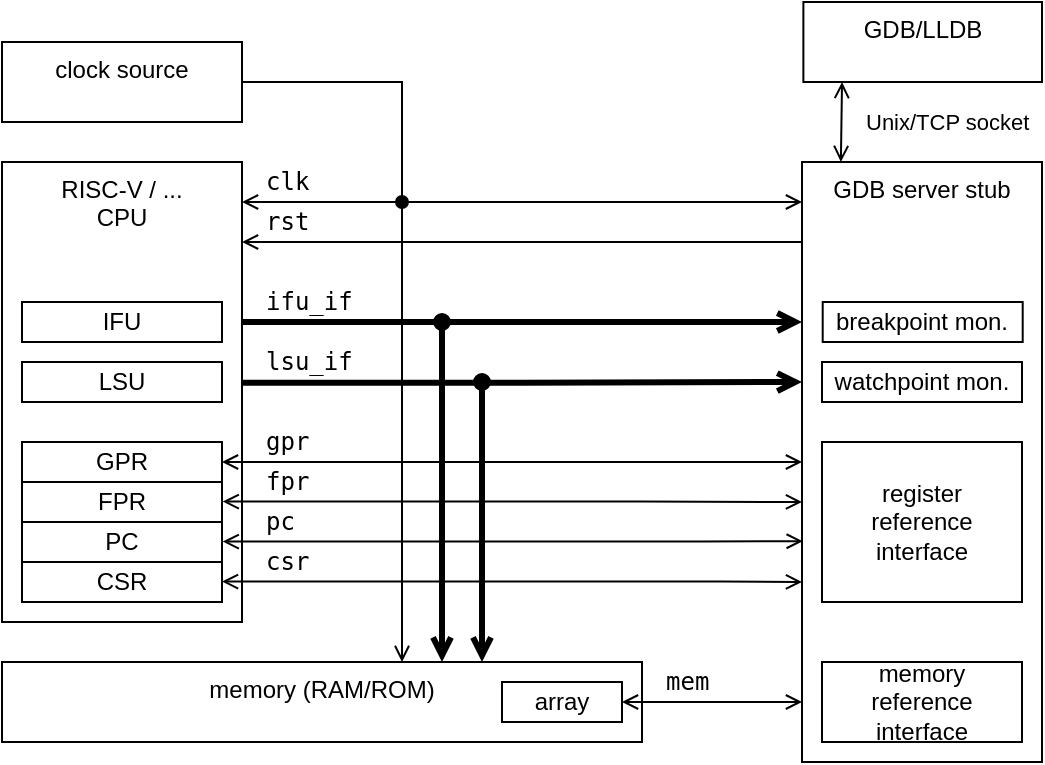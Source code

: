 <mxfile version="27.0.9" pages="2">
  <diagram name="block diagram" id="7XRxN9fcsI279J7zXUyY">
    <mxGraphModel dx="777" dy="482" grid="1" gridSize="10" guides="1" tooltips="1" connect="1" arrows="1" fold="1" page="1" pageScale="1" pageWidth="827" pageHeight="1169" math="0" shadow="0">
      <root>
        <mxCell id="0" />
        <mxCell id="1" parent="0" />
        <mxCell id="jEo-Pihkz2to_GVsBBrH-1" value="GDB server stub" style="rounded=0;whiteSpace=wrap;html=1;align=center;verticalAlign=top;" parent="1" vertex="1">
          <mxGeometry x="560" y="160" width="120" height="300" as="geometry" />
        </mxCell>
        <mxCell id="jEo-Pihkz2to_GVsBBrH-3" value="RISC-V / ...&lt;div&gt;CPU&lt;/div&gt;" style="rounded=0;whiteSpace=wrap;html=1;align=center;verticalAlign=top;" parent="1" vertex="1">
          <mxGeometry x="160" y="160" width="120" height="230" as="geometry" />
        </mxCell>
        <mxCell id="jEo-Pihkz2to_GVsBBrH-14" style="edgeStyle=orthogonalEdgeStyle;rounded=0;orthogonalLoop=1;jettySize=auto;html=1;endArrow=open;endFill=0;snapToPoint=1;startArrow=open;startFill=0;" parent="1" edge="1">
          <mxGeometry relative="1" as="geometry">
            <mxPoint x="280" y="180" as="sourcePoint" />
            <mxPoint x="560" y="180" as="targetPoint" />
          </mxGeometry>
        </mxCell>
        <mxCell id="_0EkkDKkcunaPASPQv3O-3" value="clk" style="edgeLabel;html=1;align=left;verticalAlign=middle;resizable=0;points=[];fontSize=12;fontFamily=monospace;rounded=0;" parent="jEo-Pihkz2to_GVsBBrH-14" vertex="1" connectable="0">
          <mxGeometry x="0.665" relative="1" as="geometry">
            <mxPoint x="-223" y="-10" as="offset" />
          </mxGeometry>
        </mxCell>
        <mxCell id="jEo-Pihkz2to_GVsBBrH-18" style="edgeStyle=orthogonalEdgeStyle;rounded=0;orthogonalLoop=1;jettySize=auto;html=1;strokeWidth=3;fontSize=12;endArrow=open;endFill=0;snapToPoint=1;" parent="1" edge="1">
          <mxGeometry relative="1" as="geometry">
            <mxPoint x="280" y="240" as="sourcePoint" />
            <mxPoint x="560" y="240" as="targetPoint" />
          </mxGeometry>
        </mxCell>
        <mxCell id="jEo-Pihkz2to_GVsBBrH-20" style="edgeStyle=orthogonalEdgeStyle;rounded=0;orthogonalLoop=1;jettySize=auto;html=1;exitX=1;exitY=0.5;exitDx=0;exitDy=0;fontSize=12;endArrow=open;endFill=0;snapToPoint=1;startArrow=open;startFill=0;" parent="1" source="VufRxEQq9HYuQCzg66nn-13" edge="1">
          <mxGeometry relative="1" as="geometry">
            <mxPoint x="500.0" y="480" as="sourcePoint" />
            <mxPoint x="560" y="310" as="targetPoint" />
            <Array as="points">
              <mxPoint x="490" y="310" />
              <mxPoint x="490" y="310" />
            </Array>
          </mxGeometry>
        </mxCell>
        <mxCell id="kt8XWTcMbV0CpP425pMj-11" value="" style="endArrow=none;startArrow=oval;html=1;rounded=0;entryX=1;entryY=0.5;entryDx=0;entryDy=0;startFill=1;endFill=0;" parent="1" target="VufRxEQq9HYuQCzg66nn-4" edge="1">
          <mxGeometry width="50" height="50" relative="1" as="geometry">
            <mxPoint x="360" y="180" as="sourcePoint" />
            <mxPoint x="389.827" y="140" as="targetPoint" />
            <Array as="points">
              <mxPoint x="360" y="120" />
            </Array>
          </mxGeometry>
        </mxCell>
        <mxCell id="kt8XWTcMbV0CpP425pMj-12" value="" style="endArrow=open;startArrow=none;html=1;rounded=0;startFill=0;endFill=0;" parent="1" edge="1">
          <mxGeometry width="50" height="50" relative="1" as="geometry">
            <mxPoint x="560" y="200" as="sourcePoint" />
            <mxPoint x="280" y="200" as="targetPoint" />
          </mxGeometry>
        </mxCell>
        <mxCell id="kt8XWTcMbV0CpP425pMj-13" value="" style="endArrow=open;startArrow=oval;html=1;rounded=0;startFill=1;strokeWidth=3;endFill=0;snapToPoint=1;" parent="1" edge="1">
          <mxGeometry width="50" height="50" relative="1" as="geometry">
            <mxPoint x="380" y="240" as="sourcePoint" />
            <mxPoint x="380" y="410" as="targetPoint" />
          </mxGeometry>
        </mxCell>
        <mxCell id="VufRxEQq9HYuQCzg66nn-1" value="GDB/LLDB" style="rounded=0;whiteSpace=wrap;html=1;align=center;verticalAlign=top;" vertex="1" parent="1">
          <mxGeometry x="560.69" y="80" width="119.31" height="40" as="geometry" />
        </mxCell>
        <mxCell id="VufRxEQq9HYuQCzg66nn-2" value="" style="endArrow=open;startArrow=open;html=1;rounded=0;startFill=0;endFill=0;exitX=0.162;exitY=0;exitDx=0;exitDy=0;snapToPoint=1;exitPerimeter=0;entryX=0.162;entryY=1;entryDx=0;entryDy=0;entryPerimeter=0;" edge="1" parent="1" source="jEo-Pihkz2to_GVsBBrH-1" target="VufRxEQq9HYuQCzg66nn-1">
          <mxGeometry width="50" height="50" relative="1" as="geometry">
            <mxPoint x="620.233" y="155" as="sourcePoint" />
            <mxPoint x="570" y="130" as="targetPoint" />
          </mxGeometry>
        </mxCell>
        <mxCell id="VufRxEQq9HYuQCzg66nn-3" value="Unix/TCP socket" style="edgeLabel;html=1;align=left;verticalAlign=middle;resizable=0;points=[];rotation=0;rounded=0;" vertex="1" connectable="0" parent="1">
          <mxGeometry x="590" y="140" as="geometry" />
        </mxCell>
        <mxCell id="VufRxEQq9HYuQCzg66nn-4" value="clock source" style="rounded=0;whiteSpace=wrap;html=1;align=center;verticalAlign=top;" vertex="1" parent="1">
          <mxGeometry x="160" y="100" width="120" height="40" as="geometry" />
        </mxCell>
        <mxCell id="VufRxEQq9HYuQCzg66nn-5" value="rst" style="edgeLabel;html=1;align=left;verticalAlign=middle;resizable=0;points=[];fontSize=12;fontFamily=monospace;rounded=0;" vertex="1" connectable="0" parent="1">
          <mxGeometry x="290" y="190" as="geometry" />
        </mxCell>
        <mxCell id="VufRxEQq9HYuQCzg66nn-6" value="ifu_if" style="edgeLabel;html=1;align=left;verticalAlign=middle;resizable=0;points=[];fontSize=12;fontFamily=monospace;rounded=0;" vertex="1" connectable="0" parent="1">
          <mxGeometry x="290" y="230" as="geometry" />
        </mxCell>
        <mxCell id="VufRxEQq9HYuQCzg66nn-7" style="edgeStyle=orthogonalEdgeStyle;rounded=0;orthogonalLoop=1;jettySize=auto;html=1;strokeWidth=3;fontSize=12;endArrow=open;endFill=0;snapToPoint=1;exitX=1;exitY=0.48;exitDx=0;exitDy=0;exitPerimeter=0;" edge="1" parent="1" source="jEo-Pihkz2to_GVsBBrH-3">
          <mxGeometry relative="1" as="geometry">
            <mxPoint x="280" y="269.83" as="sourcePoint" />
            <mxPoint x="560" y="270" as="targetPoint" />
          </mxGeometry>
        </mxCell>
        <mxCell id="VufRxEQq9HYuQCzg66nn-8" value="lsu_if" style="edgeLabel;html=1;align=left;verticalAlign=middle;resizable=0;points=[];fontSize=12;fontFamily=monospace;rounded=0;" vertex="1" connectable="0" parent="1">
          <mxGeometry x="290" y="260" as="geometry" />
        </mxCell>
        <mxCell id="VufRxEQq9HYuQCzg66nn-11" value="IFU" style="rounded=0;whiteSpace=wrap;html=1;align=center;verticalAlign=middle;" vertex="1" parent="1">
          <mxGeometry x="170" y="230" width="100" height="20" as="geometry" />
        </mxCell>
        <mxCell id="VufRxEQq9HYuQCzg66nn-12" value="LSU" style="rounded=0;whiteSpace=wrap;html=1;align=center;verticalAlign=middle;" vertex="1" parent="1">
          <mxGeometry x="170" y="260" width="100" height="20" as="geometry" />
        </mxCell>
        <mxCell id="VufRxEQq9HYuQCzg66nn-13" value="GPR" style="rounded=0;whiteSpace=wrap;html=1;align=center;verticalAlign=middle;" vertex="1" parent="1">
          <mxGeometry x="170" y="300" width="100" height="20" as="geometry" />
        </mxCell>
        <mxCell id="VufRxEQq9HYuQCzg66nn-14" value="PC" style="rounded=0;whiteSpace=wrap;html=1;align=center;verticalAlign=middle;" vertex="1" parent="1">
          <mxGeometry x="170" y="340" width="100" height="20" as="geometry" />
        </mxCell>
        <mxCell id="VufRxEQq9HYuQCzg66nn-15" value="CSR" style="rounded=0;whiteSpace=wrap;html=1;align=center;verticalAlign=middle;" vertex="1" parent="1">
          <mxGeometry x="170" y="360" width="100" height="20" as="geometry" />
        </mxCell>
        <mxCell id="VufRxEQq9HYuQCzg66nn-16" value="FPR" style="rounded=0;whiteSpace=wrap;html=1;align=center;verticalAlign=middle;" vertex="1" parent="1">
          <mxGeometry x="170" y="320" width="100" height="20" as="geometry" />
        </mxCell>
        <mxCell id="VufRxEQq9HYuQCzg66nn-17" value="breakpoint mon." style="rounded=0;whiteSpace=wrap;html=1;align=center;verticalAlign=middle;" vertex="1" parent="1">
          <mxGeometry x="570.35" y="230" width="100" height="20" as="geometry" />
        </mxCell>
        <mxCell id="VufRxEQq9HYuQCzg66nn-18" value="watchpoint mon." style="rounded=0;whiteSpace=wrap;html=1;align=center;verticalAlign=middle;" vertex="1" parent="1">
          <mxGeometry x="570" y="260" width="100" height="20" as="geometry" />
        </mxCell>
        <mxCell id="VufRxEQq9HYuQCzg66nn-19" value="register&lt;div&gt;reference&lt;/div&gt;&lt;div&gt;interface&lt;/div&gt;" style="rounded=0;whiteSpace=wrap;html=1;align=center;verticalAlign=middle;" vertex="1" parent="1">
          <mxGeometry x="570" y="300" width="100" height="80" as="geometry" />
        </mxCell>
        <mxCell id="VufRxEQq9HYuQCzg66nn-20" style="edgeStyle=orthogonalEdgeStyle;rounded=0;orthogonalLoop=1;jettySize=auto;html=1;exitX=1;exitY=0.5;exitDx=0;exitDy=0;fontSize=12;endArrow=open;endFill=0;snapToPoint=1;startArrow=open;startFill=0;" edge="1" parent="1">
          <mxGeometry relative="1" as="geometry">
            <mxPoint x="270.35" y="329.8" as="sourcePoint" />
            <mxPoint x="560" y="330" as="targetPoint" />
            <Array as="points">
              <mxPoint x="480" y="330" />
            </Array>
          </mxGeometry>
        </mxCell>
        <mxCell id="VufRxEQq9HYuQCzg66nn-21" style="edgeStyle=orthogonalEdgeStyle;rounded=0;orthogonalLoop=1;jettySize=auto;html=1;exitX=1;exitY=0.5;exitDx=0;exitDy=0;fontSize=12;endArrow=open;endFill=0;snapToPoint=1;startArrow=open;startFill=0;entryX=0.003;entryY=0.632;entryDx=0;entryDy=0;entryPerimeter=0;" edge="1" parent="1" target="jEo-Pihkz2to_GVsBBrH-1">
          <mxGeometry relative="1" as="geometry">
            <mxPoint x="270.35" y="349.8" as="sourcePoint" />
            <mxPoint x="520" y="340" as="targetPoint" />
            <Array as="points">
              <mxPoint x="510" y="350" />
              <mxPoint x="558" y="350" />
            </Array>
          </mxGeometry>
        </mxCell>
        <mxCell id="VufRxEQq9HYuQCzg66nn-22" style="edgeStyle=orthogonalEdgeStyle;rounded=0;orthogonalLoop=1;jettySize=auto;html=1;exitX=1;exitY=0.5;exitDx=0;exitDy=0;fontSize=12;endArrow=open;endFill=0;snapToPoint=1;startArrow=open;startFill=0;entryX=0;entryY=0.7;entryDx=0;entryDy=0;entryPerimeter=0;" edge="1" parent="1" target="jEo-Pihkz2to_GVsBBrH-1">
          <mxGeometry relative="1" as="geometry">
            <mxPoint x="270" y="369.8" as="sourcePoint" />
            <mxPoint x="540" y="372" as="targetPoint" />
            <Array as="points">
              <mxPoint x="520" y="370" />
            </Array>
          </mxGeometry>
        </mxCell>
        <mxCell id="VufRxEQq9HYuQCzg66nn-23" value="gpr" style="edgeLabel;html=1;align=left;verticalAlign=middle;resizable=0;points=[];fontSize=12;fontFamily=monospace;rounded=0;" vertex="1" connectable="0" parent="1">
          <mxGeometry x="290" y="300" as="geometry" />
        </mxCell>
        <mxCell id="VufRxEQq9HYuQCzg66nn-24" value="fpr" style="edgeLabel;html=1;align=left;verticalAlign=middle;resizable=0;points=[];fontSize=12;fontFamily=monospace;rounded=0;" vertex="1" connectable="0" parent="1">
          <mxGeometry x="290" y="320" as="geometry" />
        </mxCell>
        <mxCell id="VufRxEQq9HYuQCzg66nn-25" value="pc" style="edgeLabel;html=1;align=left;verticalAlign=middle;resizable=0;points=[];fontSize=12;fontFamily=monospace;rounded=0;" vertex="1" connectable="0" parent="1">
          <mxGeometry x="290" y="340" as="geometry" />
        </mxCell>
        <mxCell id="VufRxEQq9HYuQCzg66nn-26" value="csr" style="edgeLabel;html=1;align=left;verticalAlign=middle;resizable=0;points=[];fontSize=12;fontFamily=monospace;rounded=0;" vertex="1" connectable="0" parent="1">
          <mxGeometry x="290" y="360" as="geometry" />
        </mxCell>
        <mxCell id="VufRxEQq9HYuQCzg66nn-27" value="memory (RAM/ROM)" style="rounded=0;whiteSpace=wrap;html=1;align=center;verticalAlign=top;" vertex="1" parent="1">
          <mxGeometry x="160" y="410" width="320" height="40" as="geometry" />
        </mxCell>
        <mxCell id="VufRxEQq9HYuQCzg66nn-28" style="edgeStyle=orthogonalEdgeStyle;rounded=0;orthogonalLoop=1;jettySize=auto;html=1;endArrow=open;endFill=0;snapToPoint=1;" edge="1" parent="1">
          <mxGeometry relative="1" as="geometry">
            <mxPoint x="360" y="180" as="sourcePoint" />
            <mxPoint x="360" y="410" as="targetPoint" />
            <Array as="points" />
          </mxGeometry>
        </mxCell>
        <mxCell id="VufRxEQq9HYuQCzg66nn-32" value="" style="endArrow=open;startArrow=oval;html=1;rounded=0;startFill=1;strokeWidth=3;endFill=0;snapToPoint=1;" edge="1" parent="1">
          <mxGeometry width="50" height="50" relative="1" as="geometry">
            <mxPoint x="400" y="270" as="sourcePoint" />
            <mxPoint x="400" y="410" as="targetPoint" />
          </mxGeometry>
        </mxCell>
        <mxCell id="VufRxEQq9HYuQCzg66nn-33" value="memory&lt;div&gt;reference&lt;/div&gt;&lt;div&gt;interface&lt;/div&gt;" style="rounded=0;whiteSpace=wrap;html=1;align=center;verticalAlign=middle;" vertex="1" parent="1">
          <mxGeometry x="570" y="410" width="100" height="40" as="geometry" />
        </mxCell>
        <mxCell id="VufRxEQq9HYuQCzg66nn-34" style="edgeStyle=orthogonalEdgeStyle;rounded=0;orthogonalLoop=1;jettySize=auto;html=1;fontSize=12;endArrow=open;endFill=0;snapToPoint=1;startArrow=open;startFill=0;exitX=1;exitY=0.5;exitDx=0;exitDy=0;" edge="1" parent="1" source="RjjIbc-JJTC40PmCg_7o-1">
          <mxGeometry relative="1" as="geometry">
            <mxPoint x="480" y="430" as="sourcePoint" />
            <mxPoint x="560" y="430" as="targetPoint" />
            <Array as="points" />
          </mxGeometry>
        </mxCell>
        <mxCell id="VufRxEQq9HYuQCzg66nn-35" value="mem" style="edgeLabel;html=1;align=left;verticalAlign=middle;resizable=0;points=[];fontSize=12;fontFamily=monospace;rounded=0;" vertex="1" connectable="0" parent="1">
          <mxGeometry x="490" y="420" as="geometry" />
        </mxCell>
        <mxCell id="RjjIbc-JJTC40PmCg_7o-1" value="array" style="rounded=0;whiteSpace=wrap;html=1;align=center;verticalAlign=middle;" vertex="1" parent="1">
          <mxGeometry x="410" y="420" width="60" height="20" as="geometry" />
        </mxCell>
      </root>
    </mxGraphModel>
  </diagram>
  <diagram id="mD0lxm4H0WXkifWimX0x" name="state transition diagram">
    <mxGraphModel dx="1360" dy="843" grid="1" gridSize="10" guides="1" tooltips="1" connect="1" arrows="1" fold="1" page="1" pageScale="1" pageWidth="827" pageHeight="1169" math="0" shadow="0">
      <root>
        <mxCell id="0" />
        <mxCell id="1" parent="0" />
      </root>
    </mxGraphModel>
  </diagram>
</mxfile>
